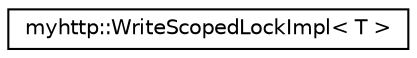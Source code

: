 digraph "Graphical Class Hierarchy"
{
 // LATEX_PDF_SIZE
  edge [fontname="Helvetica",fontsize="10",labelfontname="Helvetica",labelfontsize="10"];
  node [fontname="Helvetica",fontsize="10",shape=record];
  rankdir="LR";
  Node0 [label="myhttp::WriteScopedLockImpl\< T \>",height=0.2,width=0.4,color="black", fillcolor="white", style="filled",URL="$structmyhttp_1_1WriteScopedLockImpl.html",tooltip="局部写锁模板实现"];
}
